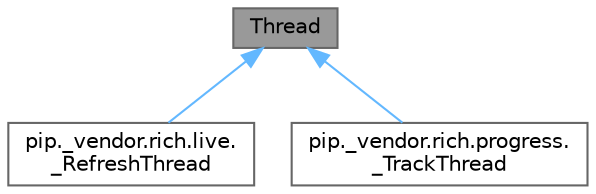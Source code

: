 digraph "Thread"
{
 // LATEX_PDF_SIZE
  bgcolor="transparent";
  edge [fontname=Helvetica,fontsize=10,labelfontname=Helvetica,labelfontsize=10];
  node [fontname=Helvetica,fontsize=10,shape=box,height=0.2,width=0.4];
  Node1 [id="Node000001",label="Thread",height=0.2,width=0.4,color="gray40", fillcolor="grey60", style="filled", fontcolor="black",tooltip=" "];
  Node1 -> Node2 [id="edge1_Node000001_Node000002",dir="back",color="steelblue1",style="solid",tooltip=" "];
  Node2 [id="Node000002",label="pip._vendor.rich.live.\l_RefreshThread",height=0.2,width=0.4,color="gray40", fillcolor="white", style="filled",URL="$d1/ddf/classpip_1_1__vendor_1_1rich_1_1live_1_1__RefreshThread.html",tooltip=" "];
  Node1 -> Node3 [id="edge2_Node000001_Node000003",dir="back",color="steelblue1",style="solid",tooltip=" "];
  Node3 [id="Node000003",label="pip._vendor.rich.progress.\l_TrackThread",height=0.2,width=0.4,color="gray40", fillcolor="white", style="filled",URL="$dd/dd6/classpip_1_1__vendor_1_1rich_1_1progress_1_1__TrackThread.html",tooltip=" "];
}
